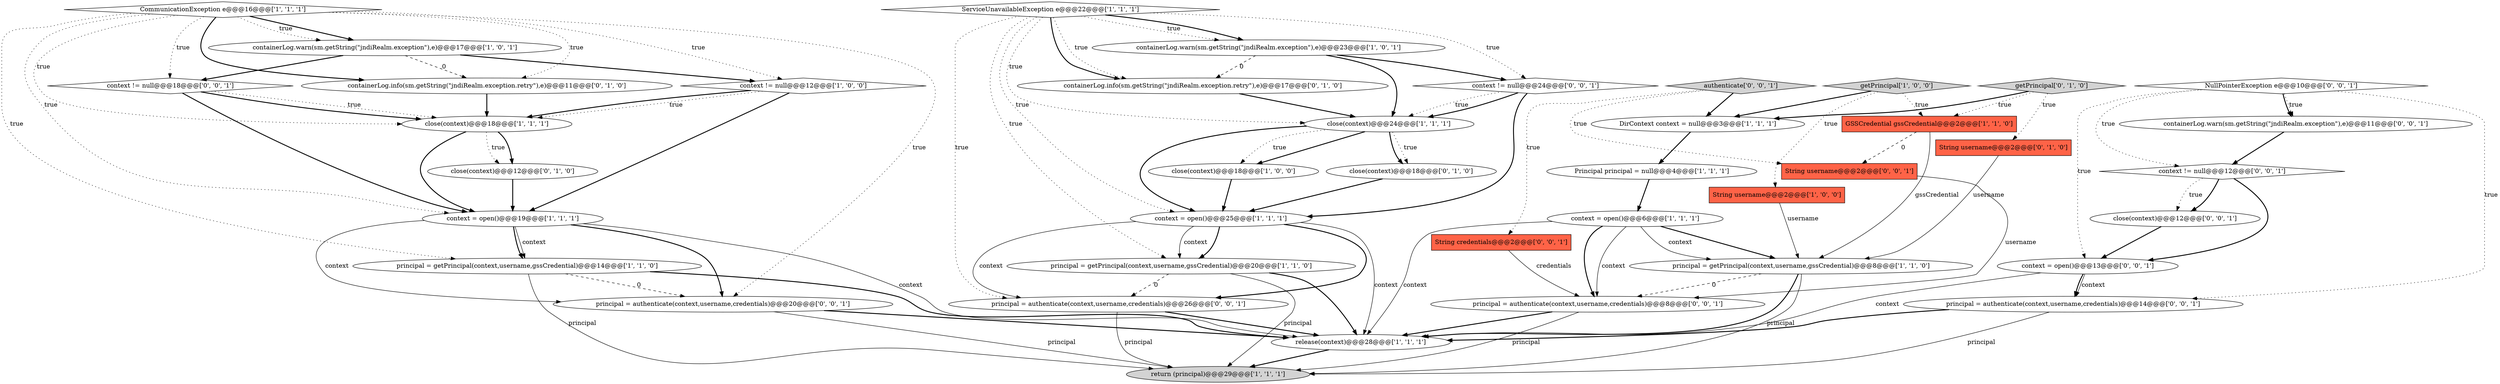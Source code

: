 digraph {
32 [style = filled, label = "principal = authenticate(context,username,credentials)@@@8@@@['0', '0', '1']", fillcolor = white, shape = ellipse image = "AAA0AAABBB3BBB"];
18 [style = filled, label = "return (principal)@@@29@@@['1', '1', '1']", fillcolor = lightgray, shape = ellipse image = "AAA0AAABBB1BBB"];
8 [style = filled, label = "GSSCredential gssCredential@@@2@@@['1', '1', '0']", fillcolor = tomato, shape = box image = "AAA0AAABBB1BBB"];
19 [style = filled, label = "CommunicationException e@@@16@@@['1', '1', '1']", fillcolor = white, shape = diamond image = "AAA0AAABBB1BBB"];
26 [style = filled, label = "getPrincipal['0', '1', '0']", fillcolor = lightgray, shape = diamond image = "AAA0AAABBB2BBB"];
27 [style = filled, label = "NullPointerException e@@@10@@@['0', '0', '1']", fillcolor = white, shape = diamond image = "AAA0AAABBB3BBB"];
0 [style = filled, label = "containerLog.warn(sm.getString(\"jndiRealm.exception\"),e)@@@23@@@['1', '0', '1']", fillcolor = white, shape = ellipse image = "AAA0AAABBB1BBB"];
16 [style = filled, label = "release(context)@@@28@@@['1', '1', '1']", fillcolor = white, shape = ellipse image = "AAA0AAABBB1BBB"];
20 [style = filled, label = "DirContext context = null@@@3@@@['1', '1', '1']", fillcolor = white, shape = ellipse image = "AAA0AAABBB1BBB"];
29 [style = filled, label = "String credentials@@@2@@@['0', '0', '1']", fillcolor = tomato, shape = box image = "AAA0AAABBB3BBB"];
17 [style = filled, label = "ServiceUnavailableException e@@@22@@@['1', '1', '1']", fillcolor = white, shape = diamond image = "AAA0AAABBB1BBB"];
22 [style = filled, label = "String username@@@2@@@['0', '1', '0']", fillcolor = tomato, shape = box image = "AAA0AAABBB2BBB"];
24 [style = filled, label = "containerLog.info(sm.getString(\"jndiRealm.exception.retry\"),e)@@@17@@@['0', '1', '0']", fillcolor = white, shape = ellipse image = "AAA1AAABBB2BBB"];
33 [style = filled, label = "context != null@@@12@@@['0', '0', '1']", fillcolor = white, shape = diamond image = "AAA0AAABBB3BBB"];
5 [style = filled, label = "context = open()@@@19@@@['1', '1', '1']", fillcolor = white, shape = ellipse image = "AAA0AAABBB1BBB"];
28 [style = filled, label = "authenticate['0', '0', '1']", fillcolor = lightgray, shape = diamond image = "AAA0AAABBB3BBB"];
40 [style = filled, label = "String username@@@2@@@['0', '0', '1']", fillcolor = tomato, shape = box image = "AAA0AAABBB3BBB"];
25 [style = filled, label = "containerLog.info(sm.getString(\"jndiRealm.exception.retry\"),e)@@@11@@@['0', '1', '0']", fillcolor = white, shape = ellipse image = "AAA1AAABBB2BBB"];
7 [style = filled, label = "context = open()@@@25@@@['1', '1', '1']", fillcolor = white, shape = ellipse image = "AAA0AAABBB1BBB"];
1 [style = filled, label = "getPrincipal['1', '0', '0']", fillcolor = lightgray, shape = diamond image = "AAA0AAABBB1BBB"];
9 [style = filled, label = "close(context)@@@18@@@['1', '1', '1']", fillcolor = white, shape = ellipse image = "AAA0AAABBB1BBB"];
4 [style = filled, label = "Principal principal = null@@@4@@@['1', '1', '1']", fillcolor = white, shape = ellipse image = "AAA0AAABBB1BBB"];
36 [style = filled, label = "context != null@@@24@@@['0', '0', '1']", fillcolor = white, shape = diamond image = "AAA0AAABBB3BBB"];
21 [style = filled, label = "close(context)@@@12@@@['0', '1', '0']", fillcolor = white, shape = ellipse image = "AAA0AAABBB2BBB"];
11 [style = filled, label = "principal = getPrincipal(context,username,gssCredential)@@@20@@@['1', '1', '0']", fillcolor = white, shape = ellipse image = "AAA0AAABBB1BBB"];
14 [style = filled, label = "principal = getPrincipal(context,username,gssCredential)@@@8@@@['1', '1', '0']", fillcolor = white, shape = ellipse image = "AAA0AAABBB1BBB"];
23 [style = filled, label = "close(context)@@@18@@@['0', '1', '0']", fillcolor = white, shape = ellipse image = "AAA0AAABBB2BBB"];
37 [style = filled, label = "principal = authenticate(context,username,credentials)@@@26@@@['0', '0', '1']", fillcolor = white, shape = ellipse image = "AAA0AAABBB3BBB"];
2 [style = filled, label = "context != null@@@12@@@['1', '0', '0']", fillcolor = white, shape = diamond image = "AAA0AAABBB1BBB"];
12 [style = filled, label = "context = open()@@@6@@@['1', '1', '1']", fillcolor = white, shape = ellipse image = "AAA0AAABBB1BBB"];
15 [style = filled, label = "principal = getPrincipal(context,username,gssCredential)@@@14@@@['1', '1', '0']", fillcolor = white, shape = ellipse image = "AAA0AAABBB1BBB"];
30 [style = filled, label = "containerLog.warn(sm.getString(\"jndiRealm.exception\"),e)@@@11@@@['0', '0', '1']", fillcolor = white, shape = ellipse image = "AAA0AAABBB3BBB"];
10 [style = filled, label = "close(context)@@@18@@@['1', '0', '0']", fillcolor = white, shape = ellipse image = "AAA0AAABBB1BBB"];
3 [style = filled, label = "String username@@@2@@@['1', '0', '0']", fillcolor = tomato, shape = box image = "AAA0AAABBB1BBB"];
13 [style = filled, label = "close(context)@@@24@@@['1', '1', '1']", fillcolor = white, shape = ellipse image = "AAA0AAABBB1BBB"];
31 [style = filled, label = "principal = authenticate(context,username,credentials)@@@14@@@['0', '0', '1']", fillcolor = white, shape = ellipse image = "AAA0AAABBB3BBB"];
34 [style = filled, label = "context = open()@@@13@@@['0', '0', '1']", fillcolor = white, shape = ellipse image = "AAA0AAABBB3BBB"];
6 [style = filled, label = "containerLog.warn(sm.getString(\"jndiRealm.exception\"),e)@@@17@@@['1', '0', '1']", fillcolor = white, shape = ellipse image = "AAA0AAABBB1BBB"];
38 [style = filled, label = "close(context)@@@12@@@['0', '0', '1']", fillcolor = white, shape = ellipse image = "AAA0AAABBB3BBB"];
39 [style = filled, label = "principal = authenticate(context,username,credentials)@@@20@@@['0', '0', '1']", fillcolor = white, shape = ellipse image = "AAA0AAABBB3BBB"];
35 [style = filled, label = "context != null@@@18@@@['0', '0', '1']", fillcolor = white, shape = diamond image = "AAA0AAABBB3BBB"];
24->13 [style = bold, label=""];
19->6 [style = bold, label=""];
17->0 [style = dotted, label="true"];
14->18 [style = solid, label="principal"];
33->34 [style = bold, label=""];
11->16 [style = bold, label=""];
34->16 [style = solid, label="context"];
7->11 [style = bold, label=""];
6->2 [style = bold, label=""];
12->32 [style = bold, label=""];
15->39 [style = dashed, label="0"];
19->35 [style = dotted, label="true"];
7->37 [style = bold, label=""];
17->24 [style = dotted, label="true"];
27->30 [style = bold, label=""];
15->16 [style = bold, label=""];
36->7 [style = bold, label=""];
17->36 [style = dotted, label="true"];
12->16 [style = solid, label="context"];
13->10 [style = bold, label=""];
37->16 [style = bold, label=""];
22->14 [style = solid, label="username"];
27->30 [style = dotted, label="true"];
5->39 [style = solid, label="context"];
28->40 [style = dotted, label="true"];
33->38 [style = dotted, label="true"];
12->14 [style = bold, label=""];
39->16 [style = bold, label=""];
20->4 [style = bold, label=""];
34->31 [style = solid, label="context"];
17->13 [style = dotted, label="true"];
19->5 [style = dotted, label="true"];
38->34 [style = bold, label=""];
13->10 [style = dotted, label="true"];
5->16 [style = solid, label="context"];
12->14 [style = solid, label="context"];
35->5 [style = bold, label=""];
10->7 [style = bold, label=""];
29->32 [style = solid, label="credentials"];
0->36 [style = bold, label=""];
19->39 [style = dotted, label="true"];
17->24 [style = bold, label=""];
4->12 [style = bold, label=""];
25->9 [style = bold, label=""];
37->18 [style = solid, label="principal"];
17->11 [style = dotted, label="true"];
35->9 [style = dotted, label="true"];
35->9 [style = bold, label=""];
26->22 [style = dotted, label="true"];
5->39 [style = bold, label=""];
28->29 [style = dotted, label="true"];
31->16 [style = bold, label=""];
14->16 [style = bold, label=""];
8->40 [style = dashed, label="0"];
5->15 [style = solid, label="context"];
28->20 [style = bold, label=""];
36->13 [style = dotted, label="true"];
13->23 [style = bold, label=""];
26->20 [style = bold, label=""];
0->24 [style = dashed, label="0"];
15->18 [style = solid, label="principal"];
19->9 [style = dotted, label="true"];
27->33 [style = dotted, label="true"];
13->23 [style = dotted, label="true"];
9->21 [style = dotted, label="true"];
11->18 [style = solid, label="principal"];
19->25 [style = bold, label=""];
7->16 [style = solid, label="context"];
2->9 [style = bold, label=""];
30->33 [style = bold, label=""];
1->3 [style = dotted, label="true"];
19->2 [style = dotted, label="true"];
14->32 [style = dashed, label="0"];
11->37 [style = dashed, label="0"];
34->31 [style = bold, label=""];
31->18 [style = solid, label="principal"];
19->15 [style = dotted, label="true"];
33->38 [style = bold, label=""];
32->16 [style = bold, label=""];
19->25 [style = dotted, label="true"];
3->14 [style = solid, label="username"];
19->6 [style = dotted, label="true"];
9->5 [style = bold, label=""];
6->25 [style = dashed, label="0"];
17->0 [style = bold, label=""];
27->31 [style = dotted, label="true"];
17->37 [style = dotted, label="true"];
40->32 [style = solid, label="username"];
13->7 [style = bold, label=""];
1->8 [style = dotted, label="true"];
17->7 [style = dotted, label="true"];
2->5 [style = bold, label=""];
16->18 [style = bold, label=""];
27->34 [style = dotted, label="true"];
2->9 [style = dotted, label="true"];
26->8 [style = dotted, label="true"];
7->37 [style = solid, label="context"];
7->11 [style = solid, label="context"];
9->21 [style = bold, label=""];
0->13 [style = bold, label=""];
32->18 [style = solid, label="principal"];
36->13 [style = bold, label=""];
21->5 [style = bold, label=""];
23->7 [style = bold, label=""];
12->32 [style = solid, label="context"];
1->20 [style = bold, label=""];
6->35 [style = bold, label=""];
39->18 [style = solid, label="principal"];
8->14 [style = solid, label="gssCredential"];
5->15 [style = bold, label=""];
}
